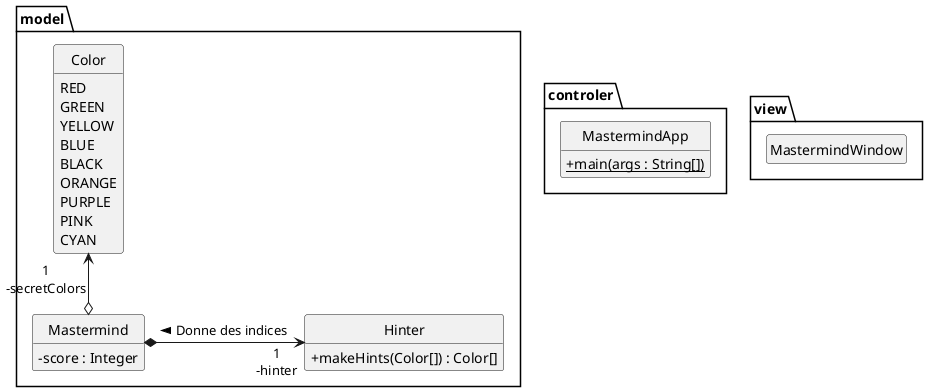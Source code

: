 @startuml
skinparam style strictuml
skinparam classAttributeIconSize 0
hide enum methods
hide empty members

class controler.MastermindApp {
    + {static} main(args : String[])
}

enum model.Color {
    RED
    GREEN
    YELLOW
    BLUE
    BLACK
    ORANGE
    PURPLE
    PINK
    CYAN
}

class model.Mastermind {
    - score : Integer
}

class model.Hinter {
    + makeHints(Color[]) : Color[]
}



class view.MastermindWindow{

}

model.Mastermind o-u-> "1\n-secretColors" model.Color
model.Mastermind *-> "1\n-hinter" model.Hinter : Donne des indices <

@enduml